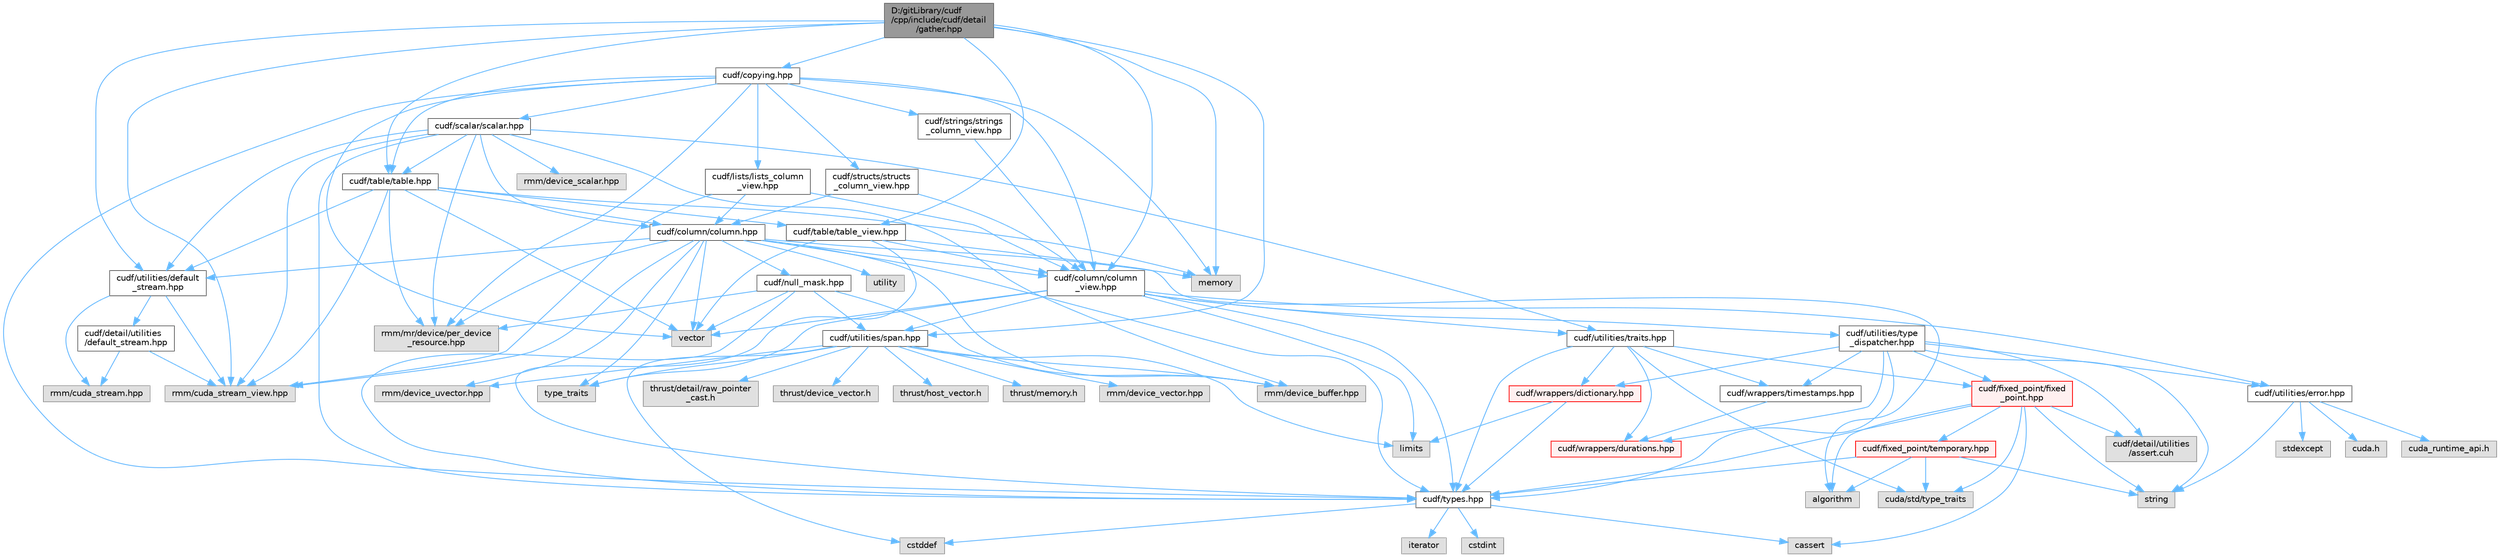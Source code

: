 digraph "D:/gitLibrary/cudf/cpp/include/cudf/detail/gather.hpp"
{
 // LATEX_PDF_SIZE
  bgcolor="transparent";
  edge [fontname=Helvetica,fontsize=10,labelfontname=Helvetica,labelfontsize=10];
  node [fontname=Helvetica,fontsize=10,shape=box,height=0.2,width=0.4];
  Node1 [id="Node000001",label="D:/gitLibrary/cudf\l/cpp/include/cudf/detail\l/gather.hpp",height=0.2,width=0.4,color="gray40", fillcolor="grey60", style="filled", fontcolor="black",tooltip=" "];
  Node1 -> Node2 [id="edge1_Node000001_Node000002",color="steelblue1",style="solid",tooltip=" "];
  Node2 [id="Node000002",label="cudf/column/column\l_view.hpp",height=0.2,width=0.4,color="grey40", fillcolor="white", style="filled",URL="$column__view_8hpp.html",tooltip="column view class definitions"];
  Node2 -> Node3 [id="edge2_Node000002_Node000003",color="steelblue1",style="solid",tooltip=" "];
  Node3 [id="Node000003",label="cudf/types.hpp",height=0.2,width=0.4,color="grey40", fillcolor="white", style="filled",URL="$types_8hpp.html",tooltip="Type declarations for libcudf."];
  Node3 -> Node4 [id="edge3_Node000003_Node000004",color="steelblue1",style="solid",tooltip=" "];
  Node4 [id="Node000004",label="cassert",height=0.2,width=0.4,color="grey60", fillcolor="#E0E0E0", style="filled",tooltip=" "];
  Node3 -> Node5 [id="edge4_Node000003_Node000005",color="steelblue1",style="solid",tooltip=" "];
  Node5 [id="Node000005",label="cstddef",height=0.2,width=0.4,color="grey60", fillcolor="#E0E0E0", style="filled",tooltip=" "];
  Node3 -> Node6 [id="edge5_Node000003_Node000006",color="steelblue1",style="solid",tooltip=" "];
  Node6 [id="Node000006",label="cstdint",height=0.2,width=0.4,color="grey60", fillcolor="#E0E0E0", style="filled",tooltip=" "];
  Node3 -> Node7 [id="edge6_Node000003_Node000007",color="steelblue1",style="solid",tooltip=" "];
  Node7 [id="Node000007",label="iterator",height=0.2,width=0.4,color="grey60", fillcolor="#E0E0E0", style="filled",tooltip=" "];
  Node2 -> Node8 [id="edge7_Node000002_Node000008",color="steelblue1",style="solid",tooltip=" "];
  Node8 [id="Node000008",label="cudf/utilities/error.hpp",height=0.2,width=0.4,color="grey40", fillcolor="white", style="filled",URL="$error_8hpp.html",tooltip=" "];
  Node8 -> Node9 [id="edge8_Node000008_Node000009",color="steelblue1",style="solid",tooltip=" "];
  Node9 [id="Node000009",label="cuda.h",height=0.2,width=0.4,color="grey60", fillcolor="#E0E0E0", style="filled",tooltip=" "];
  Node8 -> Node10 [id="edge9_Node000008_Node000010",color="steelblue1",style="solid",tooltip=" "];
  Node10 [id="Node000010",label="cuda_runtime_api.h",height=0.2,width=0.4,color="grey60", fillcolor="#E0E0E0", style="filled",tooltip=" "];
  Node8 -> Node11 [id="edge10_Node000008_Node000011",color="steelblue1",style="solid",tooltip=" "];
  Node11 [id="Node000011",label="stdexcept",height=0.2,width=0.4,color="grey60", fillcolor="#E0E0E0", style="filled",tooltip=" "];
  Node8 -> Node12 [id="edge11_Node000008_Node000012",color="steelblue1",style="solid",tooltip=" "];
  Node12 [id="Node000012",label="string",height=0.2,width=0.4,color="grey60", fillcolor="#E0E0E0", style="filled",tooltip=" "];
  Node2 -> Node13 [id="edge12_Node000002_Node000013",color="steelblue1",style="solid",tooltip=" "];
  Node13 [id="Node000013",label="cudf/utilities/span.hpp",height=0.2,width=0.4,color="grey40", fillcolor="white", style="filled",URL="$span_8hpp.html",tooltip=" "];
  Node13 -> Node14 [id="edge13_Node000013_Node000014",color="steelblue1",style="solid",tooltip=" "];
  Node14 [id="Node000014",label="rmm/device_buffer.hpp",height=0.2,width=0.4,color="grey60", fillcolor="#E0E0E0", style="filled",tooltip=" "];
  Node13 -> Node15 [id="edge14_Node000013_Node000015",color="steelblue1",style="solid",tooltip=" "];
  Node15 [id="Node000015",label="rmm/device_uvector.hpp",height=0.2,width=0.4,color="grey60", fillcolor="#E0E0E0", style="filled",tooltip=" "];
  Node13 -> Node16 [id="edge15_Node000013_Node000016",color="steelblue1",style="solid",tooltip=" "];
  Node16 [id="Node000016",label="rmm/device_vector.hpp",height=0.2,width=0.4,color="grey60", fillcolor="#E0E0E0", style="filled",tooltip=" "];
  Node13 -> Node17 [id="edge16_Node000013_Node000017",color="steelblue1",style="solid",tooltip=" "];
  Node17 [id="Node000017",label="thrust/detail/raw_pointer\l_cast.h",height=0.2,width=0.4,color="grey60", fillcolor="#E0E0E0", style="filled",tooltip=" "];
  Node13 -> Node18 [id="edge17_Node000013_Node000018",color="steelblue1",style="solid",tooltip=" "];
  Node18 [id="Node000018",label="thrust/device_vector.h",height=0.2,width=0.4,color="grey60", fillcolor="#E0E0E0", style="filled",tooltip=" "];
  Node13 -> Node19 [id="edge18_Node000013_Node000019",color="steelblue1",style="solid",tooltip=" "];
  Node19 [id="Node000019",label="thrust/host_vector.h",height=0.2,width=0.4,color="grey60", fillcolor="#E0E0E0", style="filled",tooltip=" "];
  Node13 -> Node20 [id="edge19_Node000013_Node000020",color="steelblue1",style="solid",tooltip=" "];
  Node20 [id="Node000020",label="thrust/memory.h",height=0.2,width=0.4,color="grey60", fillcolor="#E0E0E0", style="filled",tooltip=" "];
  Node13 -> Node5 [id="edge20_Node000013_Node000005",color="steelblue1",style="solid",tooltip=" "];
  Node13 -> Node21 [id="edge21_Node000013_Node000021",color="steelblue1",style="solid",tooltip=" "];
  Node21 [id="Node000021",label="limits",height=0.2,width=0.4,color="grey60", fillcolor="#E0E0E0", style="filled",tooltip=" "];
  Node13 -> Node22 [id="edge22_Node000013_Node000022",color="steelblue1",style="solid",tooltip=" "];
  Node22 [id="Node000022",label="type_traits",height=0.2,width=0.4,color="grey60", fillcolor="#E0E0E0", style="filled",tooltip=" "];
  Node2 -> Node23 [id="edge23_Node000002_Node000023",color="steelblue1",style="solid",tooltip=" "];
  Node23 [id="Node000023",label="cudf/utilities/traits.hpp",height=0.2,width=0.4,color="grey40", fillcolor="white", style="filled",URL="$traits_8hpp.html",tooltip=" "];
  Node23 -> Node24 [id="edge24_Node000023_Node000024",color="steelblue1",style="solid",tooltip=" "];
  Node24 [id="Node000024",label="cudf/fixed_point/fixed\l_point.hpp",height=0.2,width=0.4,color="red", fillcolor="#FFF0F0", style="filled",URL="$fixed__point_8hpp.html",tooltip="Class definition for fixed point data type"];
  Node24 -> Node25 [id="edge25_Node000024_Node000025",color="steelblue1",style="solid",tooltip=" "];
  Node25 [id="Node000025",label="cudf/detail/utilities\l/assert.cuh",height=0.2,width=0.4,color="grey60", fillcolor="#E0E0E0", style="filled",tooltip=" "];
  Node24 -> Node26 [id="edge26_Node000024_Node000026",color="steelblue1",style="solid",tooltip=" "];
  Node26 [id="Node000026",label="cudf/fixed_point/temporary.hpp",height=0.2,width=0.4,color="red", fillcolor="#FFF0F0", style="filled",URL="$temporary_8hpp.html",tooltip=" "];
  Node26 -> Node3 [id="edge27_Node000026_Node000003",color="steelblue1",style="solid",tooltip=" "];
  Node26 -> Node29 [id="edge28_Node000026_Node000029",color="steelblue1",style="solid",tooltip=" "];
  Node29 [id="Node000029",label="cuda/std/type_traits",height=0.2,width=0.4,color="grey60", fillcolor="#E0E0E0", style="filled",tooltip=" "];
  Node26 -> Node30 [id="edge29_Node000026_Node000030",color="steelblue1",style="solid",tooltip=" "];
  Node30 [id="Node000030",label="algorithm",height=0.2,width=0.4,color="grey60", fillcolor="#E0E0E0", style="filled",tooltip=" "];
  Node26 -> Node12 [id="edge30_Node000026_Node000012",color="steelblue1",style="solid",tooltip=" "];
  Node24 -> Node3 [id="edge31_Node000024_Node000003",color="steelblue1",style="solid",tooltip=" "];
  Node24 -> Node29 [id="edge32_Node000024_Node000029",color="steelblue1",style="solid",tooltip=" "];
  Node24 -> Node30 [id="edge33_Node000024_Node000030",color="steelblue1",style="solid",tooltip=" "];
  Node24 -> Node4 [id="edge34_Node000024_Node000004",color="steelblue1",style="solid",tooltip=" "];
  Node24 -> Node12 [id="edge35_Node000024_Node000012",color="steelblue1",style="solid",tooltip=" "];
  Node23 -> Node3 [id="edge36_Node000023_Node000003",color="steelblue1",style="solid",tooltip=" "];
  Node23 -> Node32 [id="edge37_Node000023_Node000032",color="steelblue1",style="solid",tooltip=" "];
  Node32 [id="Node000032",label="cudf/wrappers/dictionary.hpp",height=0.2,width=0.4,color="red", fillcolor="#FFF0F0", style="filled",URL="$dictionary_8hpp.html",tooltip="Concrete type definition for dictionary columns."];
  Node32 -> Node3 [id="edge38_Node000032_Node000003",color="steelblue1",style="solid",tooltip=" "];
  Node32 -> Node21 [id="edge39_Node000032_Node000021",color="steelblue1",style="solid",tooltip=" "];
  Node23 -> Node34 [id="edge40_Node000023_Node000034",color="steelblue1",style="solid",tooltip=" "];
  Node34 [id="Node000034",label="cudf/wrappers/durations.hpp",height=0.2,width=0.4,color="red", fillcolor="#FFF0F0", style="filled",URL="$durations_8hpp.html",tooltip="Concrete type definitions for int32_t and int64_t durations in varying resolutions."];
  Node23 -> Node36 [id="edge41_Node000023_Node000036",color="steelblue1",style="solid",tooltip=" "];
  Node36 [id="Node000036",label="cudf/wrappers/timestamps.hpp",height=0.2,width=0.4,color="grey40", fillcolor="white", style="filled",URL="$timestamps_8hpp.html",tooltip="Concrete type definitions for int32_t and int64_t timestamps in varying resolutions as durations sinc..."];
  Node36 -> Node34 [id="edge42_Node000036_Node000034",color="steelblue1",style="solid",tooltip=" "];
  Node23 -> Node29 [id="edge43_Node000023_Node000029",color="steelblue1",style="solid",tooltip=" "];
  Node2 -> Node37 [id="edge44_Node000002_Node000037",color="steelblue1",style="solid",tooltip=" "];
  Node37 [id="Node000037",label="cudf/utilities/type\l_dispatcher.hpp",height=0.2,width=0.4,color="grey40", fillcolor="white", style="filled",URL="$type__dispatcher_8hpp.html",tooltip="Defines the mapping between cudf::type_id runtime type information and concrete C++ types."];
  Node37 -> Node25 [id="edge45_Node000037_Node000025",color="steelblue1",style="solid",tooltip=" "];
  Node37 -> Node24 [id="edge46_Node000037_Node000024",color="steelblue1",style="solid",tooltip=" "];
  Node37 -> Node3 [id="edge47_Node000037_Node000003",color="steelblue1",style="solid",tooltip=" "];
  Node37 -> Node8 [id="edge48_Node000037_Node000008",color="steelblue1",style="solid",tooltip=" "];
  Node37 -> Node32 [id="edge49_Node000037_Node000032",color="steelblue1",style="solid",tooltip=" "];
  Node37 -> Node34 [id="edge50_Node000037_Node000034",color="steelblue1",style="solid",tooltip=" "];
  Node37 -> Node36 [id="edge51_Node000037_Node000036",color="steelblue1",style="solid",tooltip=" "];
  Node37 -> Node12 [id="edge52_Node000037_Node000012",color="steelblue1",style="solid",tooltip=" "];
  Node2 -> Node21 [id="edge53_Node000002_Node000021",color="steelblue1",style="solid",tooltip=" "];
  Node2 -> Node22 [id="edge54_Node000002_Node000022",color="steelblue1",style="solid",tooltip=" "];
  Node2 -> Node38 [id="edge55_Node000002_Node000038",color="steelblue1",style="solid",tooltip=" "];
  Node38 [id="Node000038",label="vector",height=0.2,width=0.4,color="grey60", fillcolor="#E0E0E0", style="filled",tooltip=" "];
  Node1 -> Node39 [id="edge56_Node000001_Node000039",color="steelblue1",style="solid",tooltip=" "];
  Node39 [id="Node000039",label="cudf/copying.hpp",height=0.2,width=0.4,color="grey40", fillcolor="white", style="filled",URL="$copying_8hpp.html",tooltip="Column APIs for gather, scatter, split, slice, etc."];
  Node39 -> Node2 [id="edge57_Node000039_Node000002",color="steelblue1",style="solid",tooltip=" "];
  Node39 -> Node40 [id="edge58_Node000039_Node000040",color="steelblue1",style="solid",tooltip=" "];
  Node40 [id="Node000040",label="cudf/lists/lists_column\l_view.hpp",height=0.2,width=0.4,color="grey40", fillcolor="white", style="filled",URL="$lists__column__view_8hpp.html",tooltip="Class definition for cudf::lists_column_view"];
  Node40 -> Node41 [id="edge59_Node000040_Node000041",color="steelblue1",style="solid",tooltip=" "];
  Node41 [id="Node000041",label="cudf/column/column.hpp",height=0.2,width=0.4,color="grey40", fillcolor="white", style="filled",URL="$column_8hpp.html",tooltip="Class definition for cudf::column"];
  Node41 -> Node2 [id="edge60_Node000041_Node000002",color="steelblue1",style="solid",tooltip=" "];
  Node41 -> Node42 [id="edge61_Node000041_Node000042",color="steelblue1",style="solid",tooltip=" "];
  Node42 [id="Node000042",label="cudf/null_mask.hpp",height=0.2,width=0.4,color="grey40", fillcolor="white", style="filled",URL="$null__mask_8hpp.html",tooltip="APIs for managing validity bitmasks"];
  Node42 -> Node3 [id="edge62_Node000042_Node000003",color="steelblue1",style="solid",tooltip=" "];
  Node42 -> Node13 [id="edge63_Node000042_Node000013",color="steelblue1",style="solid",tooltip=" "];
  Node42 -> Node14 [id="edge64_Node000042_Node000014",color="steelblue1",style="solid",tooltip=" "];
  Node42 -> Node43 [id="edge65_Node000042_Node000043",color="steelblue1",style="solid",tooltip=" "];
  Node43 [id="Node000043",label="rmm/mr/device/per_device\l_resource.hpp",height=0.2,width=0.4,color="grey60", fillcolor="#E0E0E0", style="filled",tooltip=" "];
  Node42 -> Node38 [id="edge66_Node000042_Node000038",color="steelblue1",style="solid",tooltip=" "];
  Node41 -> Node3 [id="edge67_Node000041_Node000003",color="steelblue1",style="solid",tooltip=" "];
  Node41 -> Node44 [id="edge68_Node000041_Node000044",color="steelblue1",style="solid",tooltip=" "];
  Node44 [id="Node000044",label="cudf/utilities/default\l_stream.hpp",height=0.2,width=0.4,color="grey40", fillcolor="white", style="filled",URL="$utilities_2default__stream_8hpp.html",tooltip=" "];
  Node44 -> Node45 [id="edge69_Node000044_Node000045",color="steelblue1",style="solid",tooltip=" "];
  Node45 [id="Node000045",label="cudf/detail/utilities\l/default_stream.hpp",height=0.2,width=0.4,color="grey40", fillcolor="white", style="filled",URL="$detail_2utilities_2default__stream_8hpp.html",tooltip=" "];
  Node45 -> Node46 [id="edge70_Node000045_Node000046",color="steelblue1",style="solid",tooltip=" "];
  Node46 [id="Node000046",label="rmm/cuda_stream.hpp",height=0.2,width=0.4,color="grey60", fillcolor="#E0E0E0", style="filled",tooltip=" "];
  Node45 -> Node47 [id="edge71_Node000045_Node000047",color="steelblue1",style="solid",tooltip=" "];
  Node47 [id="Node000047",label="rmm/cuda_stream_view.hpp",height=0.2,width=0.4,color="grey60", fillcolor="#E0E0E0", style="filled",tooltip=" "];
  Node44 -> Node46 [id="edge72_Node000044_Node000046",color="steelblue1",style="solid",tooltip=" "];
  Node44 -> Node47 [id="edge73_Node000044_Node000047",color="steelblue1",style="solid",tooltip=" "];
  Node41 -> Node47 [id="edge74_Node000041_Node000047",color="steelblue1",style="solid",tooltip=" "];
  Node41 -> Node14 [id="edge75_Node000041_Node000014",color="steelblue1",style="solid",tooltip=" "];
  Node41 -> Node15 [id="edge76_Node000041_Node000015",color="steelblue1",style="solid",tooltip=" "];
  Node41 -> Node43 [id="edge77_Node000041_Node000043",color="steelblue1",style="solid",tooltip=" "];
  Node41 -> Node48 [id="edge78_Node000041_Node000048",color="steelblue1",style="solid",tooltip=" "];
  Node48 [id="Node000048",label="memory",height=0.2,width=0.4,color="grey60", fillcolor="#E0E0E0", style="filled",tooltip=" "];
  Node41 -> Node22 [id="edge79_Node000041_Node000022",color="steelblue1",style="solid",tooltip=" "];
  Node41 -> Node49 [id="edge80_Node000041_Node000049",color="steelblue1",style="solid",tooltip=" "];
  Node49 [id="Node000049",label="utility",height=0.2,width=0.4,color="grey60", fillcolor="#E0E0E0", style="filled",tooltip=" "];
  Node41 -> Node38 [id="edge81_Node000041_Node000038",color="steelblue1",style="solid",tooltip=" "];
  Node40 -> Node2 [id="edge82_Node000040_Node000002",color="steelblue1",style="solid",tooltip=" "];
  Node40 -> Node47 [id="edge83_Node000040_Node000047",color="steelblue1",style="solid",tooltip=" "];
  Node39 -> Node50 [id="edge84_Node000039_Node000050",color="steelblue1",style="solid",tooltip=" "];
  Node50 [id="Node000050",label="cudf/scalar/scalar.hpp",height=0.2,width=0.4,color="grey40", fillcolor="white", style="filled",URL="$scalar_8hpp.html",tooltip="Class definitions for cudf::scalar"];
  Node50 -> Node41 [id="edge85_Node000050_Node000041",color="steelblue1",style="solid",tooltip=" "];
  Node50 -> Node51 [id="edge86_Node000050_Node000051",color="steelblue1",style="solid",tooltip=" "];
  Node51 [id="Node000051",label="cudf/table/table.hpp",height=0.2,width=0.4,color="grey40", fillcolor="white", style="filled",URL="$table_8hpp.html",tooltip="Class definition for cudf::table"];
  Node51 -> Node41 [id="edge87_Node000051_Node000041",color="steelblue1",style="solid",tooltip=" "];
  Node51 -> Node52 [id="edge88_Node000051_Node000052",color="steelblue1",style="solid",tooltip=" "];
  Node52 [id="Node000052",label="cudf/table/table_view.hpp",height=0.2,width=0.4,color="grey40", fillcolor="white", style="filled",URL="$table__view_8hpp.html",tooltip="Class definitions for (mutable)_table_view"];
  Node52 -> Node2 [id="edge89_Node000052_Node000002",color="steelblue1",style="solid",tooltip=" "];
  Node52 -> Node3 [id="edge90_Node000052_Node000003",color="steelblue1",style="solid",tooltip=" "];
  Node52 -> Node30 [id="edge91_Node000052_Node000030",color="steelblue1",style="solid",tooltip=" "];
  Node52 -> Node38 [id="edge92_Node000052_Node000038",color="steelblue1",style="solid",tooltip=" "];
  Node51 -> Node44 [id="edge93_Node000051_Node000044",color="steelblue1",style="solid",tooltip=" "];
  Node51 -> Node47 [id="edge94_Node000051_Node000047",color="steelblue1",style="solid",tooltip=" "];
  Node51 -> Node43 [id="edge95_Node000051_Node000043",color="steelblue1",style="solid",tooltip=" "];
  Node51 -> Node48 [id="edge96_Node000051_Node000048",color="steelblue1",style="solid",tooltip=" "];
  Node51 -> Node38 [id="edge97_Node000051_Node000038",color="steelblue1",style="solid",tooltip=" "];
  Node50 -> Node3 [id="edge98_Node000050_Node000003",color="steelblue1",style="solid",tooltip=" "];
  Node50 -> Node44 [id="edge99_Node000050_Node000044",color="steelblue1",style="solid",tooltip=" "];
  Node50 -> Node23 [id="edge100_Node000050_Node000023",color="steelblue1",style="solid",tooltip=" "];
  Node50 -> Node47 [id="edge101_Node000050_Node000047",color="steelblue1",style="solid",tooltip=" "];
  Node50 -> Node14 [id="edge102_Node000050_Node000014",color="steelblue1",style="solid",tooltip=" "];
  Node50 -> Node53 [id="edge103_Node000050_Node000053",color="steelblue1",style="solid",tooltip=" "];
  Node53 [id="Node000053",label="rmm/device_scalar.hpp",height=0.2,width=0.4,color="grey60", fillcolor="#E0E0E0", style="filled",tooltip=" "];
  Node50 -> Node43 [id="edge104_Node000050_Node000043",color="steelblue1",style="solid",tooltip=" "];
  Node39 -> Node54 [id="edge105_Node000039_Node000054",color="steelblue1",style="solid",tooltip=" "];
  Node54 [id="Node000054",label="cudf/strings/strings\l_column_view.hpp",height=0.2,width=0.4,color="grey40", fillcolor="white", style="filled",URL="$strings__column__view_8hpp.html",tooltip="Class definition for cudf::strings_column_view"];
  Node54 -> Node2 [id="edge106_Node000054_Node000002",color="steelblue1",style="solid",tooltip=" "];
  Node39 -> Node55 [id="edge107_Node000039_Node000055",color="steelblue1",style="solid",tooltip=" "];
  Node55 [id="Node000055",label="cudf/structs/structs\l_column_view.hpp",height=0.2,width=0.4,color="grey40", fillcolor="white", style="filled",URL="$structs__column__view_8hpp.html",tooltip="Class definition for cudf::structs_column_view."];
  Node55 -> Node41 [id="edge108_Node000055_Node000041",color="steelblue1",style="solid",tooltip=" "];
  Node55 -> Node2 [id="edge109_Node000055_Node000002",color="steelblue1",style="solid",tooltip=" "];
  Node39 -> Node51 [id="edge110_Node000039_Node000051",color="steelblue1",style="solid",tooltip=" "];
  Node39 -> Node3 [id="edge111_Node000039_Node000003",color="steelblue1",style="solid",tooltip=" "];
  Node39 -> Node43 [id="edge112_Node000039_Node000043",color="steelblue1",style="solid",tooltip=" "];
  Node39 -> Node48 [id="edge113_Node000039_Node000048",color="steelblue1",style="solid",tooltip=" "];
  Node39 -> Node38 [id="edge114_Node000039_Node000038",color="steelblue1",style="solid",tooltip=" "];
  Node1 -> Node51 [id="edge115_Node000001_Node000051",color="steelblue1",style="solid",tooltip=" "];
  Node1 -> Node52 [id="edge116_Node000001_Node000052",color="steelblue1",style="solid",tooltip=" "];
  Node1 -> Node44 [id="edge117_Node000001_Node000044",color="steelblue1",style="solid",tooltip=" "];
  Node1 -> Node13 [id="edge118_Node000001_Node000013",color="steelblue1",style="solid",tooltip=" "];
  Node1 -> Node47 [id="edge119_Node000001_Node000047",color="steelblue1",style="solid",tooltip=" "];
  Node1 -> Node48 [id="edge120_Node000001_Node000048",color="steelblue1",style="solid",tooltip=" "];
}
